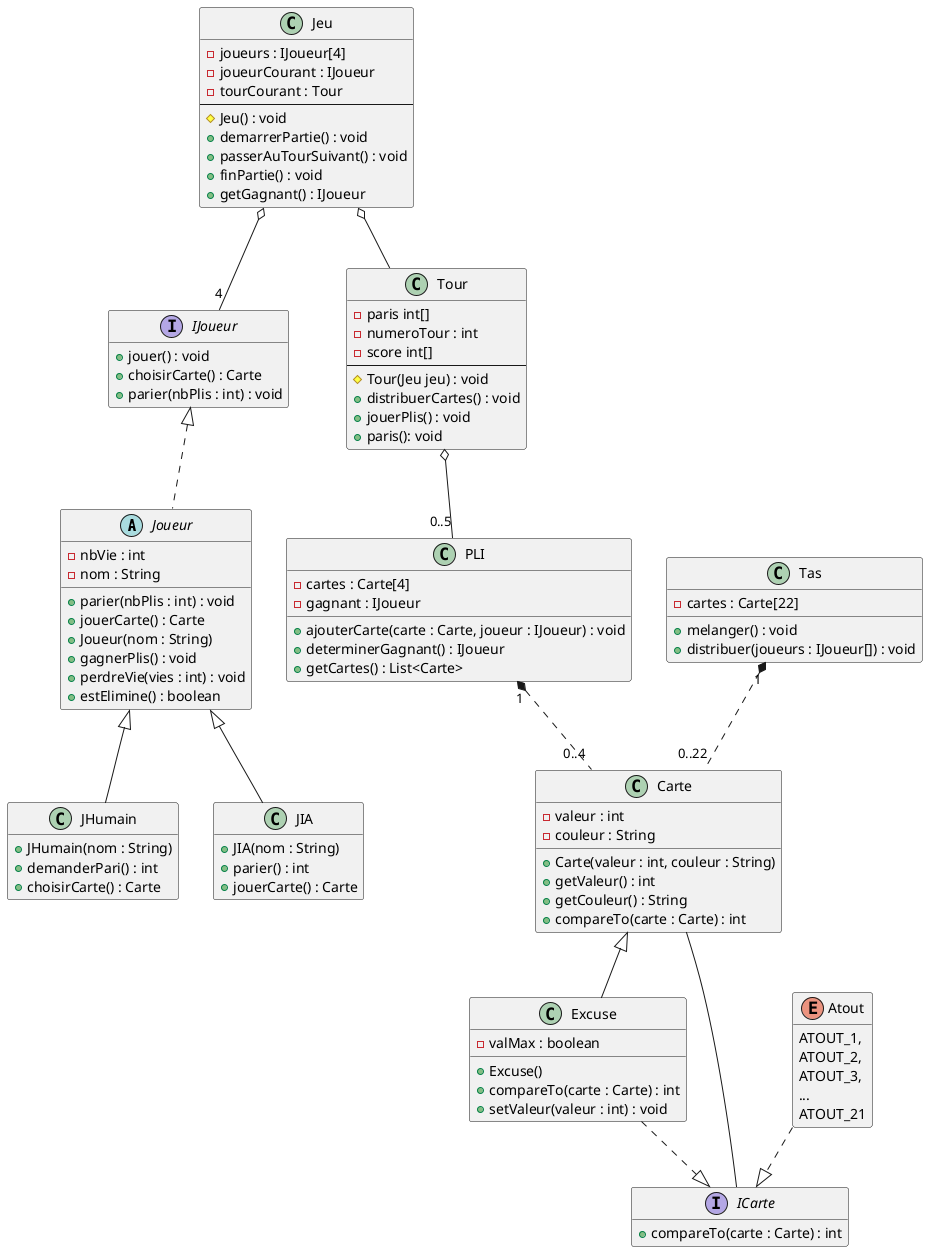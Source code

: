 @startuml

' Cacher les attributs vides dans les classes
hide empty members

' Déclaration des classes principales

abstract class Joueur {
    -nbVie : int
    -nom : String
    +parier(nbPlis : int) : void
    +jouerCarte() : Carte
    +Joueur(nom : String)
    +gagnerPlis() : void
    +perdreVie(vies : int) : void
    +estElimine() : boolean
}

class Carte {
    -valeur : int
    -couleur : String
    +Carte(valeur : int, couleur : String)
    +getValeur() : int
    +getCouleur() : String
    +compareTo(carte : Carte) : int
}

class Jeu {
    -joueurs : IJoueur[4]
    -joueurCourant : IJoueur
    -tourCourant : Tour
    --
    #Jeu() : void
    +demarrerPartie() : void
    +passerAuTourSuivant() : void
    +finPartie() : void
    +getGagnant() : IJoueur
}

interface IJoueur {
    +jouer() : void
    +choisirCarte() : Carte
    +parier(nbPlis : int) : void
}

class PLI {
    -cartes : Carte[4]
    -gagnant : IJoueur
    +ajouterCarte(carte : Carte, joueur : IJoueur) : void
    +determinerGagnant() : IJoueur
    +getCartes() : List<Carte>
}

class Tas {
    -cartes : Carte[22]
    +melanger() : void
    +distribuer(joueurs : IJoueur[]) : void
}

class Tour {
    -paris int[]
    -numeroTour : int
    -score int[]
    --
    #Tour(Jeu jeu) : void
    +distribuerCartes() : void
    +jouerPlis() : void
    +paris(): void
}

enum Atout {
    ATOUT_1,
    ATOUT_2,
    ATOUT_3,
    ...
    ATOUT_21
}

class JHumain extends Joueur {
    +JHumain(nom : String)
    +demanderPari() : int
    +choisirCarte() : Carte
}

class JIA extends Joueur {
    +JIA(nom : String)
    +parier() : int
    +jouerCarte() : Carte
}

class Excuse extends Carte {
    -valMax : boolean
    +Excuse()
    +compareTo(carte : Carte) : int
    +setValeur(valeur : int) : void
}

interface ICarte {
    +compareTo(carte : Carte) : int
}

PLI "1" *.. "0..4" Carte
Tas "1" *.. "0..22" Carte


Tour o-- "0..5" PLI
Jeu o-- Tour

Atout ..|> ICarte
Excuse ..|> ICarte
Carte -- ICarte

Jeu o-- "4" IJoueur
IJoueur <|.. Joueur

@enduml
